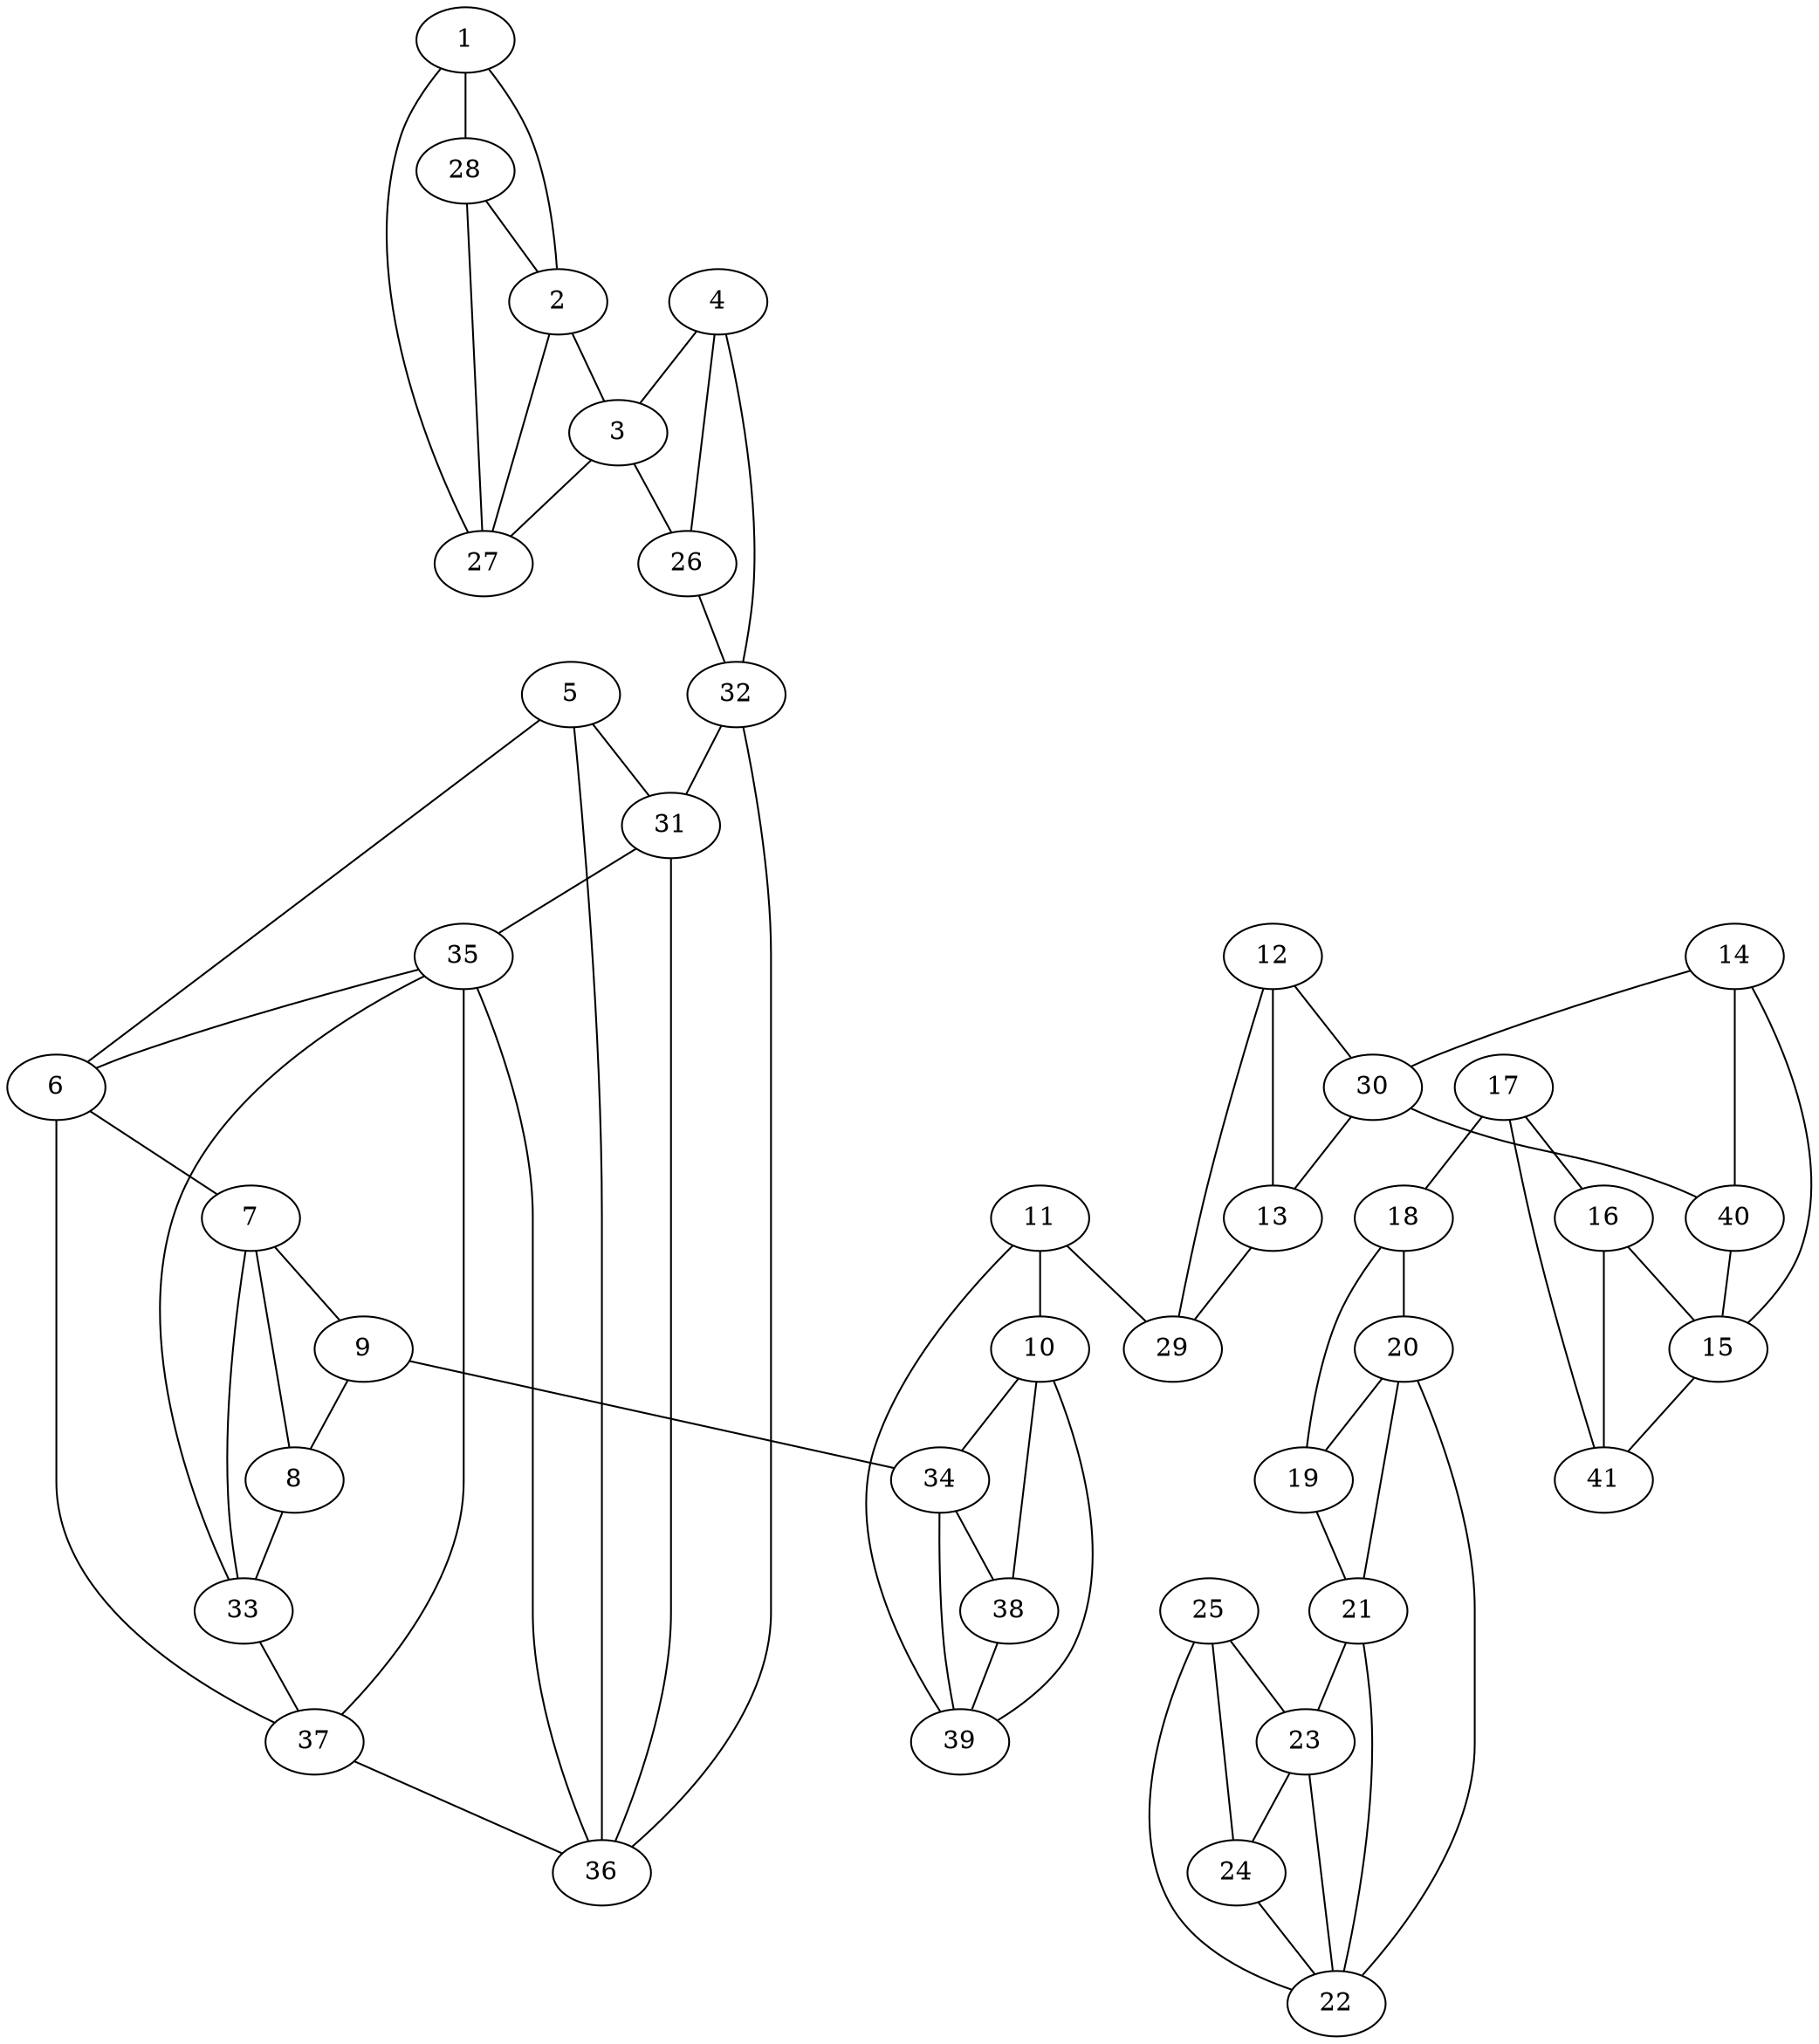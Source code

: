 graph pdb1pfu {
	1	 [aaLength=21,
		sequence=HLGHMLEHIQADVWVRYQRMR,
		type=0];
	2	 [aaLength=12,
		sequence=GTPIMLKAQQLG,
		type=0];
	1 -- 2	 [distance0="41.53371",
		frequency=1,
		type0=3];
	28	 [aaLength=6,
		sequence=KILVTC,
		type=1];
	1 -- 28	 [distance0="17.96513",
		frequency=1,
		type0=1];
	3	 [aaLength=20,
		sequence=TPEQMIGEMSQEHQTDFAGF,
		type=0];
	2 -- 3	 [distance0="18.5849",
		distance1="1.0",
		frequency=2,
		type0=1,
		type1=4];
	27	 [aaLength=8,
		sequence=EVNFICAD,
		type=1];
	2 -- 27	 [distance0="30.08474",
		frequency=1,
		type0=2];
	26	 [aaLength=4,
		sequence=NYHS,
		type=1];
	3 -- 26	 [distance0="30.02033",
		distance1="5.0",
		frequency=2,
		type0=3,
		type1=4];
	3 -- 27	 [distance0="29.19281",
		frequency=1,
		type0=2];
	4	 [aaLength=18,
		sequence=SEENRQLSELIYSRLKEN,
		type=0];
	4 -- 3	 [distance0="34.15913",
		frequency=1,
		type0=3];
	4 -- 26	 [distance0="8.63535",
		frequency=1,
		type0=1];
	32	 [aaLength=11,
		sequence=IKNRTISQLYD,
		type=1];
	4 -- 32	 [distance0="20.94205",
		distance1="2.0",
		frequency=2,
		type0=2,
		type1=4];
	5	 [aaLength=3,
		sequence=PDR,
		type=0];
	6	 [aaLength=5,
		sequence=SPTEL,
		type=0];
	5 -- 6	 [distance0="29.93335",
		frequency=1,
		type0=1];
	31	 [aaLength=2,
		sequence=MF,
		type=1];
	5 -- 31	 [distance0="32.96107",
		frequency=1,
		type0=2];
	36	 [aaLength=4,
		sequence=VKGT,
		type=1];
	5 -- 36	 [distance0="33.06709",
		distance1="1.0",
		frequency=2,
		type0=3,
		type1=4];
	7	 [aaLength=3,
		sequence=LPS,
		type=0];
	6 -- 7	 [distance0="39.61651",
		frequency=1,
		type0=2];
	37	 [aaLength=5,
		sequence=IEPKS,
		type=1];
	6 -- 37	 [distance0="40.08253",
		distance1="0.0",
		frequency=2,
		type0=3,
		type1=5];
	8	 [aaLength=11,
		sequence=FSEMLQAWTRS,
		type=0];
	7 -- 8	 [distance0="6.686277",
		distance1="0.0",
		frequency=2,
		type0=1,
		type1=5];
	9	 [aaLength=15,
		sequence=QEQVANKMQEWFESG,
		type=0];
	7 -- 9	 [distance0="17.20846",
		frequency=1,
		type0=2];
	33	 [aaLength=10,
		sequence=VMRDSEHFFF,
		type=1];
	8 -- 33	 [distance0="31.9414",
		frequency=1,
		type0=3];
	9 -- 8	 [distance0="15.78005",
		frequency=1,
		type0=1];
	34	 [aaLength=2,
		sequence=WD,
		type=1];
	9 -- 34	 [distance0="33.80529",
		distance1="3.0",
		frequency=2,
		type0=3,
		type1=4];
	10	 [aaLength=22,
		sequence=YVWLDAPIGYMGSFKNLCDKRG,
		type=0];
	10 -- 34	 [distance0="22.45059",
		frequency=1,
		type0=3];
	38	 [aaLength=3,
		sequence=SRD,
		type=1];
	10 -- 38	 [distance0="19.51997",
		frequency=1,
		type0=2];
	39	 [aaLength=3,
		sequence=KYF,
		type=1];
	10 -- 39	 [distance0="5.387864",
		frequency=1,
		type0=1];
	11	 [aaLength=8,
		sequence=VSFDEYWK,
		type=0];
	11 -- 10	 [distance0="26.17364",
		frequency=1,
		type0=2];
	29	 [aaLength=7,
		sequence=ELYHFIG,
		type=1];
	11 -- 29	 [distance0="16.15374",
		distance1="5.0",
		frequency=2,
		type0=1,
		type1=4];
	11 -- 39	 [distance0="28.65211",
		frequency=1,
		type0=3];
	12	 [aaLength=7,
		sequence=IVYFHSL,
		type=0];
	13	 [aaLength=10,
		sequence=LFWPAMLEGS,
		type=0];
	12 -- 13	 [distance0="10.28034",
		distance1="0.0",
		frequency=2,
		type0=1,
		type1=5];
	12 -- 29	 [distance0="21.88109",
		frequency=1,
		type0=2];
	30	 [aaLength=5,
		sequence=NLFVH,
		type=1];
	12 -- 30	 [distance0="29.69482",
		frequency=1,
		type0=3];
	13 -- 29	 [distance0="23.95871",
		frequency=1,
		type0=2];
	14	 [aaLength=9,
		sequence=KASTWLNHF,
		type=0];
	15	 [aaLength=13,
		sequence=DADSLRYYYTAKL,
		type=0];
	14 -- 15	 [distance0="16.02874",
		distance1="0.0",
		frequency=2,
		type0=1,
		type1=5];
	14 -- 30	 [distance0="31.73943",
		frequency=1,
		type0=3];
	40	 [aaLength=3,
		sequence=VTV,
		type=1];
	14 -- 40	 [distance0="27.09966",
		frequency=1,
		type0=2];
	41	 [aaLength=3,
		sequence=IDL,
		type=1];
	15 -- 41	 [distance0="23.02658",
		distance1="6.0",
		frequency=2,
		type0=2,
		type1=4];
	16	 [aaLength=13,
		sequence=NLEDFVQRVNADI,
		type=0];
	16 -- 15	 [distance0="23.73356",
		frequency=1,
		type0=2];
	16 -- 41	 [distance0="21.90158",
		frequency=1,
		type0=1];
	17	 [aaLength=16,
		sequence=VVNLASRNAGFINKRF,
		type=0];
	18	 [aaLength=11,
		sequence=DPQLYKTFTDA,
		type=0];
	17 -- 18	 [distance0="31.32412",
		distance1="9.0",
		frequency=2,
		type0=3,
		type1=4];
	17 -- 16	 [distance0="26.13027",
		frequency=1,
		type0=2];
	17 -- 41	 [distance0="19.20821",
		frequency=1,
		type0=1];
	20	 [aaLength=24,
		sequence=EFGKAVREIMALADLANRYVDEQA,
		type=0];
	18 -- 20	 [distance0="24.81302",
		frequency=1,
		type0=2];
	19	 [aaLength=11,
		sequence=AAEVIGEAWES,
		type=0];
	18 -- 19	 [distance0="11.86551",
		distance1="0.0",
		frequency=2,
		type0=1,
		type1=5];
	21	 [aaLength=6,
		sequence=APWVVA,
		type=0];
	19 -- 21	 [distance0="38.34778",
		frequency=1,
		type0=3];
	20 -- 19	 [distance0="13.0457",
		frequency=1,
		type0=1];
	21 -- 20	 [distance0="26.55362",
		frequency=1,
		type0=2];
	22	 [aaLength=24,
		sequence=RDADLQAICSMGINLFRVLMTYLK,
		type=0];
	21 -- 22	 [distance0="12.39364",
		distance1="4.0",
		frequency=2,
		type0=1,
		type1=4];
	23	 [aaLength=13,
		sequence=LPKLTERAEAFLN,
		type=0];
	21 -- 23	 [distance0="36.72952",
		frequency=1,
		type0=3];
	22 -- 20	 [distance0="34.5098",
		frequency=1,
		type0=3];
	22 -- 23	 [distance0="28.42915",
		distance1="2.0",
		frequency=2,
		type0=2,
		type1=4];
	24	 [aaLength=6,
		sequence=WDGIQQ,
		type=0];
	23 -- 24	 [distance0="24.49385",
		distance1="4.0",
		frequency=2,
		type0=1,
		type1=4];
	24 -- 22	 [distance0="44.05621",
		frequency=1,
		type0=2];
	25	 [aaLength=15,
		sequence=DMRQVEALVEASKEE,
		type=0];
	25 -- 22	 [distance0="72.37578",
		frequency=1,
		type0=3];
	25 -- 24	 [distance0="45.39113",
		frequency=1,
		type0=1];
	25 -- 23	 [distance0="47.12502",
		frequency=1,
		type0=2];
	26 -- 32	 [distance0="26.0",
		frequency=1,
		type0=2];
	27 -- 1	 [distance0="25.0349",
		frequency=1,
		type0=1];
	28 -- 2	 [distance0="56.43662",
		frequency=1,
		type0=3];
	28 -- 27	 [distance0="38.0",
		distance1="32.0",
		frequency=2,
		type0=2,
		type1=4];
	30 -- 13	 [distance0="24.59715",
		frequency=1,
		type0=2];
	30 -- 40	 [distance0="7.0",
		distance1="2.0",
		frequency=2,
		type0=1,
		type1=4];
	35	 [aaLength=2,
		sequence=QY,
		type=1];
	31 -- 35	 [distance0="19.0",
		frequency=1,
		type0=3];
	31 -- 36	 [distance0="7.0",
		frequency=1,
		type0=1];
	32 -- 31	 [distance0="15.0",
		distance1="4.0",
		frequency=2,
		type0=1,
		type1=4];
	32 -- 36	 [distance0="22.0",
		frequency=1,
		type0=3];
	33 -- 7	 [distance0="28.59827",
		distance1="1.0",
		frequency=2,
		type0=2,
		type1=4];
	33 -- 35	 [distance0="30.0",
		frequency=1,
		type0=3];
	33 -- 37	 [distance0="12.0",
		frequency=1,
		type0=1];
	34 -- 38	 [distance0="3.0",
		distance1="1.0",
		frequency=2,
		type0=1,
		type1=4];
	34 -- 39	 [distance0="19.0",
		frequency=1,
		type0=2];
	35 -- 6	 [distance0="11.0",
		frequency=1,
		type0=4];
	35 -- 36	 [distance0="12.0",
		frequency=1,
		type0=1];
	35 -- 37	 [distance0="18.0",
		frequency=1,
		type0=2];
	37 -- 36	 [distance0="30.0",
		frequency=1,
		type0=3];
	38 -- 39	 [distance0="16.0",
		distance1="13.0",
		frequency=2,
		type0=2,
		type1=4];
	40 -- 15	 [distance0="28.18197",
		frequency=1,
		type0=3];
}
